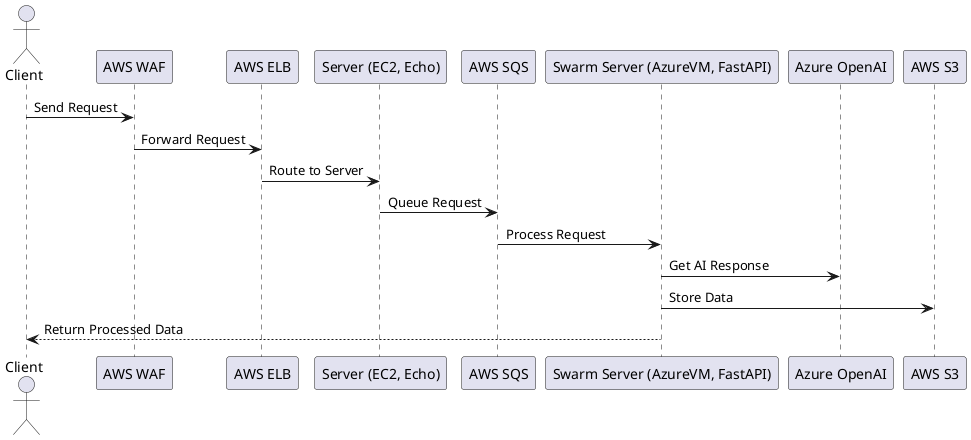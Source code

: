 @startuml sequence

actor Client
participant "AWS WAF" as WAF
participant "AWS ELB" as ELB
participant "Server (EC2, Echo)" as Server
participant "AWS SQS" as SQS
participant "Swarm Server (AzureVM, FastAPI)" as SwarmServer
participant "Azure OpenAI" as OpenAI
participant "AWS S3" as S3

Client -> WAF : Send Request
WAF -> ELB : Forward Request
ELB -> Server : Route to Server
Server -> SQS : Queue Request
SQS -> SwarmServer : Process Request
SwarmServer -> OpenAI : Get AI Response
SwarmServer -> S3 : Store Data
SwarmServer --> Client : Return Processed Data

@enduml
